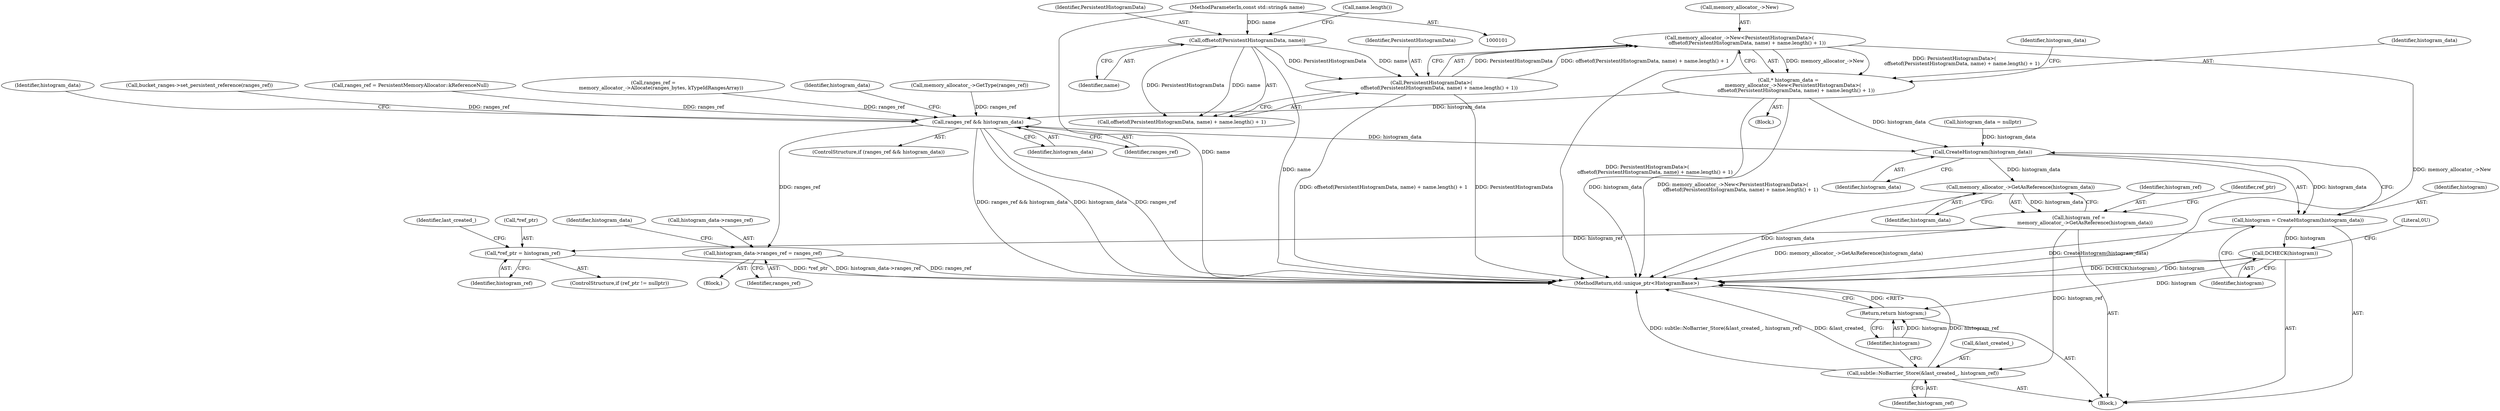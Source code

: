 digraph "0_Chrome_3f38b2253b19f9f9595f79fb92bfb5077e7b1959_0@API" {
"1000117" [label="(Call,memory_allocator_->New<PersistentHistogramData>(\n          offsetof(PersistentHistogramData, name) + name.length() + 1))"];
"1000121" [label="(Call,PersistentHistogramData>(\n          offsetof(PersistentHistogramData, name) + name.length() + 1))"];
"1000124" [label="(Call,offsetof(PersistentHistogramData, name))"];
"1000103" [label="(MethodParameterIn,const std::string& name)"];
"1000115" [label="(Call,* histogram_data =\n      memory_allocator_->New<PersistentHistogramData>(\n          offsetof(PersistentHistogramData, name) + name.length() + 1))"];
"1000255" [label="(Call,ranges_ref && histogram_data)"];
"1000276" [label="(Call,histogram_data->ranges_ref = ranges_ref)"];
"1000297" [label="(Call,CreateHistogram(histogram_data))"];
"1000295" [label="(Call,histogram = CreateHistogram(histogram_data))"];
"1000299" [label="(Call,DCHECK(histogram))"];
"1000332" [label="(Return,return histogram;)"];
"1000318" [label="(Call,memory_allocator_->GetAsReference(histogram_data))"];
"1000316" [label="(Call,histogram_ref =\n        memory_allocator_->GetAsReference(histogram_data))"];
"1000324" [label="(Call,*ref_ptr = histogram_ref)"];
"1000328" [label="(Call,subtle::NoBarrier_Store(&last_created_, histogram_ref))"];
"1000283" [label="(Identifier,histogram_data)"];
"1000116" [label="(Identifier,histogram_data)"];
"1000255" [label="(Call,ranges_ref && histogram_data)"];
"1000258" [label="(Block,)"];
"1000288" [label="(Call,histogram_data = nullptr)"];
"1000124" [label="(Call,offsetof(PersistentHistogramData, name))"];
"1000299" [label="(Call,DCHECK(histogram))"];
"1000330" [label="(Identifier,last_created_)"];
"1000289" [label="(Identifier,histogram_data)"];
"1000254" [label="(ControlStructure,if (ranges_ref && histogram_data))"];
"1000280" [label="(Identifier,ranges_ref)"];
"1000128" [label="(Call,name.length())"];
"1000329" [label="(Call,&last_created_)"];
"1000277" [label="(Call,histogram_data->ranges_ref)"];
"1000118" [label="(Call,memory_allocator_->New)"];
"1000123" [label="(Call,offsetof(PersistentHistogramData, name) + name.length() + 1)"];
"1000252" [label="(Call,memory_allocator_->GetType(ranges_ref))"];
"1000324" [label="(Call,*ref_ptr = histogram_ref)"];
"1000343" [label="(MethodReturn,std::unique_ptr<HistogramBase>)"];
"1000295" [label="(Call,histogram = CreateHistogram(histogram_data))"];
"1000296" [label="(Identifier,histogram)"];
"1000125" [label="(Identifier,PersistentHistogramData)"];
"1000115" [label="(Call,* histogram_data =\n      memory_allocator_->New<PersistentHistogramData>(\n          offsetof(PersistentHistogramData, name) + name.length() + 1))"];
"1000333" [label="(Identifier,histogram)"];
"1000257" [label="(Identifier,histogram_data)"];
"1000261" [label="(Identifier,histogram_data)"];
"1000256" [label="(Identifier,ranges_ref)"];
"1000240" [label="(Call,bucket_ranges->set_persistent_reference(ranges_ref))"];
"1000327" [label="(Identifier,histogram_ref)"];
"1000126" [label="(Identifier,name)"];
"1000117" [label="(Call,memory_allocator_->New<PersistentHistogramData>(\n          offsetof(PersistentHistogramData, name) + name.length() + 1))"];
"1000318" [label="(Call,memory_allocator_->GetAsReference(histogram_data))"];
"1000302" [label="(Literal,0U)"];
"1000328" [label="(Call,subtle::NoBarrier_Store(&last_created_, histogram_ref))"];
"1000103" [label="(MethodParameterIn,const std::string& name)"];
"1000121" [label="(Call,PersistentHistogramData>(\n          offsetof(PersistentHistogramData, name) + name.length() + 1))"];
"1000332" [label="(Return,return histogram;)"];
"1000245" [label="(Call,ranges_ref = PersistentMemoryAllocator::kReferenceNull)"];
"1000319" [label="(Identifier,histogram_data)"];
"1000298" [label="(Identifier,histogram_data)"];
"1000331" [label="(Identifier,histogram_ref)"];
"1000297" [label="(Call,CreateHistogram(histogram_data))"];
"1000300" [label="(Identifier,histogram)"];
"1000109" [label="(Block,)"];
"1000293" [label="(Block,)"];
"1000325" [label="(Call,*ref_ptr)"];
"1000122" [label="(Identifier,PersistentHistogramData)"];
"1000317" [label="(Identifier,histogram_ref)"];
"1000322" [label="(Identifier,ref_ptr)"];
"1000131" [label="(Identifier,histogram_data)"];
"1000316" [label="(Call,histogram_ref =\n        memory_allocator_->GetAsReference(histogram_data))"];
"1000199" [label="(Call,ranges_ref =\n          memory_allocator_->Allocate(ranges_bytes, kTypeIdRangesArray))"];
"1000276" [label="(Call,histogram_data->ranges_ref = ranges_ref)"];
"1000320" [label="(ControlStructure,if (ref_ptr != nullptr))"];
"1000117" -> "1000115"  [label="AST: "];
"1000117" -> "1000121"  [label="CFG: "];
"1000118" -> "1000117"  [label="AST: "];
"1000121" -> "1000117"  [label="AST: "];
"1000115" -> "1000117"  [label="CFG: "];
"1000117" -> "1000343"  [label="DDG: PersistentHistogramData>(\n          offsetof(PersistentHistogramData, name) + name.length() + 1)"];
"1000117" -> "1000343"  [label="DDG: memory_allocator_->New"];
"1000117" -> "1000115"  [label="DDG: memory_allocator_->New"];
"1000117" -> "1000115"  [label="DDG: PersistentHistogramData>(\n          offsetof(PersistentHistogramData, name) + name.length() + 1)"];
"1000121" -> "1000117"  [label="DDG: PersistentHistogramData"];
"1000121" -> "1000117"  [label="DDG: offsetof(PersistentHistogramData, name) + name.length() + 1"];
"1000121" -> "1000123"  [label="CFG: "];
"1000122" -> "1000121"  [label="AST: "];
"1000123" -> "1000121"  [label="AST: "];
"1000121" -> "1000343"  [label="DDG: offsetof(PersistentHistogramData, name) + name.length() + 1"];
"1000121" -> "1000343"  [label="DDG: PersistentHistogramData"];
"1000124" -> "1000121"  [label="DDG: PersistentHistogramData"];
"1000124" -> "1000121"  [label="DDG: name"];
"1000124" -> "1000123"  [label="AST: "];
"1000124" -> "1000126"  [label="CFG: "];
"1000125" -> "1000124"  [label="AST: "];
"1000126" -> "1000124"  [label="AST: "];
"1000128" -> "1000124"  [label="CFG: "];
"1000124" -> "1000343"  [label="DDG: name"];
"1000124" -> "1000123"  [label="DDG: PersistentHistogramData"];
"1000124" -> "1000123"  [label="DDG: name"];
"1000103" -> "1000124"  [label="DDG: name"];
"1000103" -> "1000101"  [label="AST: "];
"1000103" -> "1000343"  [label="DDG: name"];
"1000115" -> "1000109"  [label="AST: "];
"1000116" -> "1000115"  [label="AST: "];
"1000131" -> "1000115"  [label="CFG: "];
"1000115" -> "1000343"  [label="DDG: memory_allocator_->New<PersistentHistogramData>(\n          offsetof(PersistentHistogramData, name) + name.length() + 1)"];
"1000115" -> "1000343"  [label="DDG: histogram_data"];
"1000115" -> "1000255"  [label="DDG: histogram_data"];
"1000115" -> "1000297"  [label="DDG: histogram_data"];
"1000255" -> "1000254"  [label="AST: "];
"1000255" -> "1000256"  [label="CFG: "];
"1000255" -> "1000257"  [label="CFG: "];
"1000256" -> "1000255"  [label="AST: "];
"1000257" -> "1000255"  [label="AST: "];
"1000261" -> "1000255"  [label="CFG: "];
"1000289" -> "1000255"  [label="CFG: "];
"1000255" -> "1000343"  [label="DDG: ranges_ref && histogram_data"];
"1000255" -> "1000343"  [label="DDG: histogram_data"];
"1000255" -> "1000343"  [label="DDG: ranges_ref"];
"1000252" -> "1000255"  [label="DDG: ranges_ref"];
"1000199" -> "1000255"  [label="DDG: ranges_ref"];
"1000245" -> "1000255"  [label="DDG: ranges_ref"];
"1000240" -> "1000255"  [label="DDG: ranges_ref"];
"1000255" -> "1000276"  [label="DDG: ranges_ref"];
"1000255" -> "1000297"  [label="DDG: histogram_data"];
"1000276" -> "1000258"  [label="AST: "];
"1000276" -> "1000280"  [label="CFG: "];
"1000277" -> "1000276"  [label="AST: "];
"1000280" -> "1000276"  [label="AST: "];
"1000283" -> "1000276"  [label="CFG: "];
"1000276" -> "1000343"  [label="DDG: ranges_ref"];
"1000276" -> "1000343"  [label="DDG: histogram_data->ranges_ref"];
"1000297" -> "1000295"  [label="AST: "];
"1000297" -> "1000298"  [label="CFG: "];
"1000298" -> "1000297"  [label="AST: "];
"1000295" -> "1000297"  [label="CFG: "];
"1000297" -> "1000295"  [label="DDG: histogram_data"];
"1000288" -> "1000297"  [label="DDG: histogram_data"];
"1000297" -> "1000318"  [label="DDG: histogram_data"];
"1000295" -> "1000293"  [label="AST: "];
"1000296" -> "1000295"  [label="AST: "];
"1000300" -> "1000295"  [label="CFG: "];
"1000295" -> "1000343"  [label="DDG: CreateHistogram(histogram_data)"];
"1000295" -> "1000299"  [label="DDG: histogram"];
"1000299" -> "1000293"  [label="AST: "];
"1000299" -> "1000300"  [label="CFG: "];
"1000300" -> "1000299"  [label="AST: "];
"1000302" -> "1000299"  [label="CFG: "];
"1000299" -> "1000343"  [label="DDG: DCHECK(histogram)"];
"1000299" -> "1000343"  [label="DDG: histogram"];
"1000299" -> "1000332"  [label="DDG: histogram"];
"1000332" -> "1000293"  [label="AST: "];
"1000332" -> "1000333"  [label="CFG: "];
"1000333" -> "1000332"  [label="AST: "];
"1000343" -> "1000332"  [label="CFG: "];
"1000332" -> "1000343"  [label="DDG: <RET>"];
"1000333" -> "1000332"  [label="DDG: histogram"];
"1000318" -> "1000316"  [label="AST: "];
"1000318" -> "1000319"  [label="CFG: "];
"1000319" -> "1000318"  [label="AST: "];
"1000316" -> "1000318"  [label="CFG: "];
"1000318" -> "1000343"  [label="DDG: histogram_data"];
"1000318" -> "1000316"  [label="DDG: histogram_data"];
"1000316" -> "1000293"  [label="AST: "];
"1000317" -> "1000316"  [label="AST: "];
"1000322" -> "1000316"  [label="CFG: "];
"1000316" -> "1000343"  [label="DDG: memory_allocator_->GetAsReference(histogram_data)"];
"1000316" -> "1000324"  [label="DDG: histogram_ref"];
"1000316" -> "1000328"  [label="DDG: histogram_ref"];
"1000324" -> "1000320"  [label="AST: "];
"1000324" -> "1000327"  [label="CFG: "];
"1000325" -> "1000324"  [label="AST: "];
"1000327" -> "1000324"  [label="AST: "];
"1000330" -> "1000324"  [label="CFG: "];
"1000324" -> "1000343"  [label="DDG: *ref_ptr"];
"1000328" -> "1000293"  [label="AST: "];
"1000328" -> "1000331"  [label="CFG: "];
"1000329" -> "1000328"  [label="AST: "];
"1000331" -> "1000328"  [label="AST: "];
"1000333" -> "1000328"  [label="CFG: "];
"1000328" -> "1000343"  [label="DDG: histogram_ref"];
"1000328" -> "1000343"  [label="DDG: subtle::NoBarrier_Store(&last_created_, histogram_ref)"];
"1000328" -> "1000343"  [label="DDG: &last_created_"];
}
